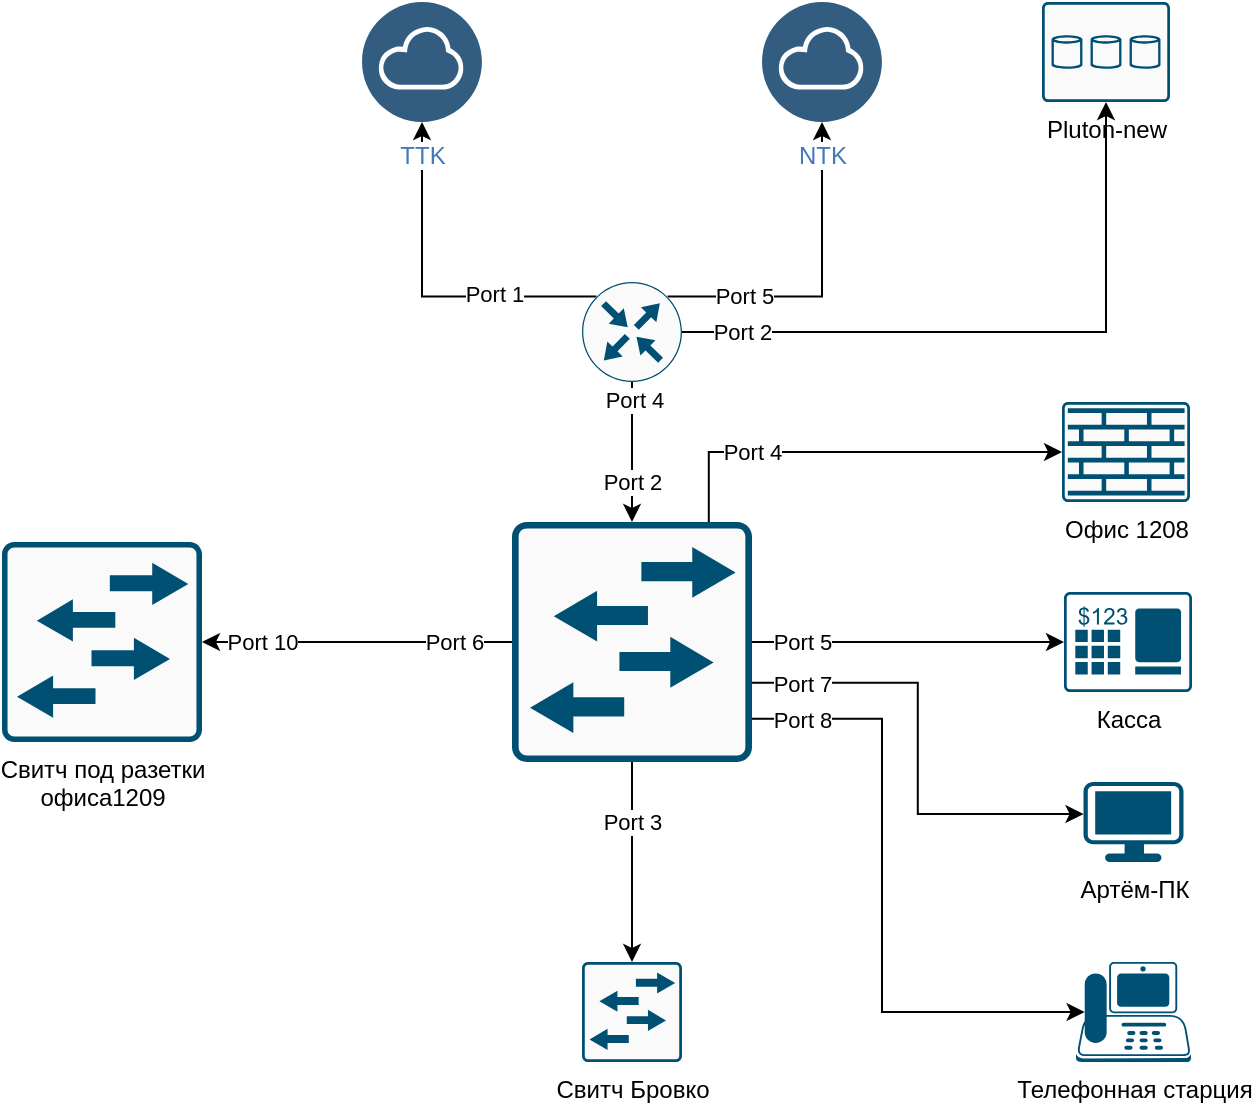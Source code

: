 <mxfile version="22.0.4" type="github">
  <diagram name="Page-1" id="8Esth4RaEAFLG3FMTzXn">
    <mxGraphModel dx="1221" dy="630" grid="1" gridSize="10" guides="1" tooltips="1" connect="1" arrows="1" fold="1" page="1" pageScale="1" pageWidth="1169" pageHeight="827" math="0" shadow="0">
      <root>
        <mxCell id="0" />
        <mxCell id="1" parent="0" />
        <mxCell id="PIDiYUng-bvoLBhdt_yV-9" style="edgeStyle=orthogonalEdgeStyle;rounded=0;orthogonalLoop=1;jettySize=auto;html=1;exitX=0.856;exitY=0.145;exitDx=0;exitDy=0;exitPerimeter=0;entryX=0.5;entryY=1;entryDx=0;entryDy=0;" edge="1" parent="1" source="PIDiYUng-bvoLBhdt_yV-1" target="PIDiYUng-bvoLBhdt_yV-2">
          <mxGeometry relative="1" as="geometry" />
        </mxCell>
        <mxCell id="PIDiYUng-bvoLBhdt_yV-16" value="Port 5" style="edgeLabel;html=1;align=center;verticalAlign=middle;resizable=0;points=[];" vertex="1" connectable="0" parent="PIDiYUng-bvoLBhdt_yV-9">
          <mxGeometry x="-0.593" y="1" relative="1" as="geometry">
            <mxPoint x="4" as="offset" />
          </mxGeometry>
        </mxCell>
        <mxCell id="PIDiYUng-bvoLBhdt_yV-10" style="edgeStyle=orthogonalEdgeStyle;rounded=0;orthogonalLoop=1;jettySize=auto;html=1;exitX=0.145;exitY=0.145;exitDx=0;exitDy=0;exitPerimeter=0;entryX=0.5;entryY=1;entryDx=0;entryDy=0;" edge="1" parent="1" source="PIDiYUng-bvoLBhdt_yV-1" target="PIDiYUng-bvoLBhdt_yV-3">
          <mxGeometry relative="1" as="geometry" />
        </mxCell>
        <mxCell id="PIDiYUng-bvoLBhdt_yV-15" value="Port 1" style="edgeLabel;html=1;align=center;verticalAlign=middle;resizable=0;points=[];" vertex="1" connectable="0" parent="PIDiYUng-bvoLBhdt_yV-10">
          <mxGeometry x="-0.41" y="-2" relative="1" as="geometry">
            <mxPoint as="offset" />
          </mxGeometry>
        </mxCell>
        <mxCell id="PIDiYUng-bvoLBhdt_yV-1" value="" style="sketch=0;points=[[0.5,0,0],[1,0.5,0],[0.5,1,0],[0,0.5,0],[0.145,0.145,0],[0.856,0.145,0],[0.855,0.856,0],[0.145,0.855,0]];verticalLabelPosition=bottom;html=1;verticalAlign=top;aspect=fixed;align=center;pointerEvents=1;shape=mxgraph.cisco19.rect;prIcon=router;fillColor=#FAFAFA;strokeColor=#005073;" vertex="1" parent="1">
          <mxGeometry x="440" y="170" width="50" height="50" as="geometry" />
        </mxCell>
        <mxCell id="PIDiYUng-bvoLBhdt_yV-2" value="NTK&lt;br&gt;" style="image;aspect=fixed;perimeter=ellipsePerimeter;html=1;align=center;shadow=0;dashed=0;fontColor=#4277BB;labelBackgroundColor=default;fontSize=12;spacingTop=3;image=img/lib/ibm/data/cloud.svg;" vertex="1" parent="1">
          <mxGeometry x="530" y="30" width="60" height="60" as="geometry" />
        </mxCell>
        <mxCell id="PIDiYUng-bvoLBhdt_yV-3" value="TTK" style="image;aspect=fixed;perimeter=ellipsePerimeter;html=1;align=center;shadow=0;dashed=0;fontColor=#4277BB;labelBackgroundColor=default;fontSize=12;spacingTop=3;image=img/lib/ibm/data/cloud.svg;" vertex="1" parent="1">
          <mxGeometry x="330" y="30" width="60" height="60" as="geometry" />
        </mxCell>
        <mxCell id="PIDiYUng-bvoLBhdt_yV-12" style="edgeStyle=orthogonalEdgeStyle;rounded=0;orthogonalLoop=1;jettySize=auto;html=1;exitX=1;exitY=0.5;exitDx=0;exitDy=0;exitPerimeter=0;entryX=0.5;entryY=1;entryDx=0;entryDy=0;entryPerimeter=0;" edge="1" parent="1" source="PIDiYUng-bvoLBhdt_yV-1" target="PIDiYUng-bvoLBhdt_yV-11">
          <mxGeometry relative="1" as="geometry" />
        </mxCell>
        <mxCell id="PIDiYUng-bvoLBhdt_yV-14" value="Port 2" style="edgeLabel;html=1;align=center;verticalAlign=middle;resizable=0;points=[];" vertex="1" connectable="0" parent="PIDiYUng-bvoLBhdt_yV-12">
          <mxGeometry x="-0.827" relative="1" as="geometry">
            <mxPoint x="1" as="offset" />
          </mxGeometry>
        </mxCell>
        <mxCell id="PIDiYUng-bvoLBhdt_yV-11" value="Pluton-new" style="sketch=0;points=[[0.015,0.015,0],[0.985,0.015,0],[0.985,0.985,0],[0.015,0.985,0],[0.25,0,0],[0.5,0,0],[0.75,0,0],[1,0.25,0],[1,0.5,0],[1,0.75,0],[0.75,1,0],[0.5,1,0],[0.25,1,0],[0,0.75,0],[0,0.5,0],[0,0.25,0]];verticalLabelPosition=bottom;html=1;verticalAlign=top;aspect=fixed;align=center;pointerEvents=1;shape=mxgraph.cisco19.rect;prIcon=storage;fillColor=#FAFAFA;strokeColor=#005073;" vertex="1" parent="1">
          <mxGeometry x="670" y="30" width="64" height="50" as="geometry" />
        </mxCell>
        <mxCell id="PIDiYUng-bvoLBhdt_yV-13" value="" style="sketch=0;points=[[0,0.17,0,0,0],[0,0.33,0,0,0],[0,0.5,0,0,0],[0,0.67,0,0,0],[0,0.82,0,0,0],[0.015,0.015,0,0,0],[0.015,0.985,0,0,0],[0.17,0,0,0,0],[0.17,1,0,0,0],[0.33,0,0,0,0],[0.33,1,0,0,0],[0.5,0,0,0,0],[0.5,1,0,0,0],[0.67,0,0,0,0],[0.67,1,0,0,0],[0.82,0,0,0,0],[0.82,1,0,0,0],[0.985,0.015,0,0,0],[0.985,0.985,0,0,0],[1,0.17,0,0,0],[1,0.33,0,0,0],[1,0.5,0,0,0],[1,0.67,0,0,0],[1,0.82,0,0,0]];verticalLabelPosition=bottom;html=1;verticalAlign=top;aspect=fixed;align=center;pointerEvents=1;shape=mxgraph.cisco19.rect;prIcon=l2_switch;fillColor=#FAFAFA;strokeColor=#005073;" vertex="1" parent="1">
          <mxGeometry x="405" y="290" width="120" height="120" as="geometry" />
        </mxCell>
        <mxCell id="PIDiYUng-bvoLBhdt_yV-17" style="edgeStyle=orthogonalEdgeStyle;rounded=0;orthogonalLoop=1;jettySize=auto;html=1;exitX=0.5;exitY=1;exitDx=0;exitDy=0;exitPerimeter=0;entryX=0.5;entryY=0;entryDx=0;entryDy=0;entryPerimeter=0;" edge="1" parent="1" source="PIDiYUng-bvoLBhdt_yV-1" target="PIDiYUng-bvoLBhdt_yV-13">
          <mxGeometry relative="1" as="geometry" />
        </mxCell>
        <mxCell id="PIDiYUng-bvoLBhdt_yV-18" value="Port 4" style="edgeLabel;html=1;align=center;verticalAlign=middle;resizable=0;points=[];" vertex="1" connectable="0" parent="PIDiYUng-bvoLBhdt_yV-17">
          <mxGeometry x="-0.737" y="1" relative="1" as="geometry">
            <mxPoint as="offset" />
          </mxGeometry>
        </mxCell>
        <mxCell id="PIDiYUng-bvoLBhdt_yV-19" value="Port 2" style="edgeLabel;html=1;align=center;verticalAlign=middle;resizable=0;points=[];" vertex="1" connectable="0" parent="PIDiYUng-bvoLBhdt_yV-17">
          <mxGeometry x="0.6" y="1" relative="1" as="geometry">
            <mxPoint x="-1" y="-6" as="offset" />
          </mxGeometry>
        </mxCell>
        <mxCell id="PIDiYUng-bvoLBhdt_yV-20" value="Офис 1208" style="sketch=0;points=[[0.015,0.015,0],[0.985,0.015,0],[0.985,0.985,0],[0.015,0.985,0],[0.25,0,0],[0.5,0,0],[0.75,0,0],[1,0.25,0],[1,0.5,0],[1,0.75,0],[0.75,1,0],[0.5,1,0],[0.25,1,0],[0,0.75,0],[0,0.5,0],[0,0.25,0]];verticalLabelPosition=bottom;html=1;verticalAlign=top;aspect=fixed;align=center;pointerEvents=1;shape=mxgraph.cisco19.rect;prIcon=firewall;fillColor=#FAFAFA;strokeColor=#005073;" vertex="1" parent="1">
          <mxGeometry x="680" y="230" width="64" height="50" as="geometry" />
        </mxCell>
        <mxCell id="PIDiYUng-bvoLBhdt_yV-25" style="edgeStyle=orthogonalEdgeStyle;rounded=0;orthogonalLoop=1;jettySize=auto;html=1;exitX=0.82;exitY=0;exitDx=0;exitDy=0;exitPerimeter=0;entryX=0;entryY=0.5;entryDx=0;entryDy=0;entryPerimeter=0;" edge="1" parent="1" source="PIDiYUng-bvoLBhdt_yV-13" target="PIDiYUng-bvoLBhdt_yV-20">
          <mxGeometry relative="1" as="geometry" />
        </mxCell>
        <mxCell id="PIDiYUng-bvoLBhdt_yV-26" value="Port 4" style="edgeLabel;html=1;align=center;verticalAlign=middle;resizable=0;points=[];" vertex="1" connectable="0" parent="PIDiYUng-bvoLBhdt_yV-25">
          <mxGeometry x="-0.542" y="1" relative="1" as="geometry">
            <mxPoint x="8" y="1" as="offset" />
          </mxGeometry>
        </mxCell>
        <mxCell id="PIDiYUng-bvoLBhdt_yV-27" value="Телефонная старция" style="points=[[0.59,0,0],[0.87,0.015,0],[0.88,0.3,0],[0.99,0.99,0],[0.5,1,0],[0.01,0.99,0],[0.075,0.5,0],[0.17,0.115,0]];verticalLabelPosition=bottom;sketch=0;html=1;verticalAlign=top;aspect=fixed;align=center;pointerEvents=1;shape=mxgraph.cisco19.ip_phone;fillColor=#005073;strokeColor=none;" vertex="1" parent="1">
          <mxGeometry x="687" y="510" width="57.5" height="50" as="geometry" />
        </mxCell>
        <mxCell id="PIDiYUng-bvoLBhdt_yV-28" value="Артём-ПК" style="points=[[0.03,0.03,0],[0.5,0,0],[0.97,0.03,0],[1,0.4,0],[0.97,0.745,0],[0.5,1,0],[0.03,0.745,0],[0,0.4,0]];verticalLabelPosition=bottom;sketch=0;html=1;verticalAlign=top;aspect=fixed;align=center;pointerEvents=1;shape=mxgraph.cisco19.workstation;fillColor=#005073;strokeColor=none;" vertex="1" parent="1">
          <mxGeometry x="690.75" y="420" width="50" height="40" as="geometry" />
        </mxCell>
        <mxCell id="PIDiYUng-bvoLBhdt_yV-29" style="edgeStyle=orthogonalEdgeStyle;rounded=0;orthogonalLoop=1;jettySize=auto;html=1;exitX=1;exitY=0.67;exitDx=0;exitDy=0;exitPerimeter=0;entryX=0;entryY=0.4;entryDx=0;entryDy=0;entryPerimeter=0;" edge="1" parent="1" source="PIDiYUng-bvoLBhdt_yV-13" target="PIDiYUng-bvoLBhdt_yV-28">
          <mxGeometry relative="1" as="geometry" />
        </mxCell>
        <mxCell id="PIDiYUng-bvoLBhdt_yV-30" value="Port 7" style="edgeLabel;html=1;align=center;verticalAlign=middle;resizable=0;points=[];" vertex="1" connectable="0" parent="PIDiYUng-bvoLBhdt_yV-29">
          <mxGeometry x="-0.704" y="-2" relative="1" as="geometry">
            <mxPoint x="-9" y="-2" as="offset" />
          </mxGeometry>
        </mxCell>
        <mxCell id="PIDiYUng-bvoLBhdt_yV-31" style="edgeStyle=orthogonalEdgeStyle;rounded=0;orthogonalLoop=1;jettySize=auto;html=1;exitX=1;exitY=0.82;exitDx=0;exitDy=0;exitPerimeter=0;entryX=0.075;entryY=0.5;entryDx=0;entryDy=0;entryPerimeter=0;" edge="1" parent="1" source="PIDiYUng-bvoLBhdt_yV-13" target="PIDiYUng-bvoLBhdt_yV-27">
          <mxGeometry relative="1" as="geometry">
            <Array as="points">
              <mxPoint x="590" y="388" />
              <mxPoint x="590" y="535" />
            </Array>
          </mxGeometry>
        </mxCell>
        <mxCell id="PIDiYUng-bvoLBhdt_yV-32" value="Port 8" style="edgeLabel;html=1;align=center;verticalAlign=middle;resizable=0;points=[];" vertex="1" connectable="0" parent="PIDiYUng-bvoLBhdt_yV-31">
          <mxGeometry x="-0.888" relative="1" as="geometry">
            <mxPoint x="7" as="offset" />
          </mxGeometry>
        </mxCell>
        <mxCell id="PIDiYUng-bvoLBhdt_yV-33" value="Касса" style="sketch=0;points=[[0.015,0.015,0],[0.985,0.015,0],[0.985,0.985,0],[0.015,0.985,0],[0.25,0,0],[0.5,0,0],[0.75,0,0],[1,0.25,0],[1,0.5,0],[1,0.75,0],[0.75,1,0],[0.5,1,0],[0.25,1,0],[0,0.75,0],[0,0.5,0],[0,0.25,0]];verticalLabelPosition=bottom;html=1;verticalAlign=top;aspect=fixed;align=center;pointerEvents=1;shape=mxgraph.cisco19.pos;fillColor=#005073;strokeColor=none;" vertex="1" parent="1">
          <mxGeometry x="681" y="325" width="64" height="50" as="geometry" />
        </mxCell>
        <mxCell id="PIDiYUng-bvoLBhdt_yV-34" style="edgeStyle=orthogonalEdgeStyle;rounded=0;orthogonalLoop=1;jettySize=auto;html=1;exitX=1;exitY=0.5;exitDx=0;exitDy=0;exitPerimeter=0;entryX=0;entryY=0.5;entryDx=0;entryDy=0;entryPerimeter=0;" edge="1" parent="1" source="PIDiYUng-bvoLBhdt_yV-13" target="PIDiYUng-bvoLBhdt_yV-33">
          <mxGeometry relative="1" as="geometry" />
        </mxCell>
        <mxCell id="PIDiYUng-bvoLBhdt_yV-35" value="Port 5" style="edgeLabel;html=1;align=center;verticalAlign=middle;resizable=0;points=[];" vertex="1" connectable="0" parent="PIDiYUng-bvoLBhdt_yV-34">
          <mxGeometry x="-0.743" y="-1" relative="1" as="geometry">
            <mxPoint x="5" y="-1" as="offset" />
          </mxGeometry>
        </mxCell>
        <mxCell id="PIDiYUng-bvoLBhdt_yV-36" value="Свитч Бровко" style="sketch=0;points=[[0.015,0.015,0],[0.985,0.015,0],[0.985,0.985,0],[0.015,0.985,0],[0.25,0,0],[0.5,0,0],[0.75,0,0],[1,0.25,0],[1,0.5,0],[1,0.75,0],[0.75,1,0],[0.5,1,0],[0.25,1,0],[0,0.75,0],[0,0.5,0],[0,0.25,0]];verticalLabelPosition=bottom;html=1;verticalAlign=top;aspect=fixed;align=center;pointerEvents=1;shape=mxgraph.cisco19.rect;prIcon=l2_switch;fillColor=#FAFAFA;strokeColor=#005073;" vertex="1" parent="1">
          <mxGeometry x="440" y="510" width="50" height="50" as="geometry" />
        </mxCell>
        <mxCell id="PIDiYUng-bvoLBhdt_yV-37" style="edgeStyle=orthogonalEdgeStyle;rounded=0;orthogonalLoop=1;jettySize=auto;html=1;exitX=0.5;exitY=1;exitDx=0;exitDy=0;exitPerimeter=0;entryX=0.5;entryY=0;entryDx=0;entryDy=0;entryPerimeter=0;" edge="1" parent="1" source="PIDiYUng-bvoLBhdt_yV-13" target="PIDiYUng-bvoLBhdt_yV-36">
          <mxGeometry relative="1" as="geometry" />
        </mxCell>
        <mxCell id="PIDiYUng-bvoLBhdt_yV-38" value="Port 3" style="edgeLabel;html=1;align=center;verticalAlign=middle;resizable=0;points=[];" vertex="1" connectable="0" parent="PIDiYUng-bvoLBhdt_yV-37">
          <mxGeometry x="-0.409" relative="1" as="geometry">
            <mxPoint as="offset" />
          </mxGeometry>
        </mxCell>
        <mxCell id="PIDiYUng-bvoLBhdt_yV-39" value="Свитч под разетки &lt;br&gt;офиса1209" style="sketch=0;points=[[0.015,0.015,0],[0.985,0.015,0],[0.985,0.985,0],[0.015,0.985,0],[0.25,0,0],[0.5,0,0],[0.75,0,0],[1,0.25,0],[1,0.5,0],[1,0.75,0],[0.75,1,0],[0.5,1,0],[0.25,1,0],[0,0.75,0],[0,0.5,0],[0,0.25,0]];verticalLabelPosition=bottom;html=1;verticalAlign=top;aspect=fixed;align=center;pointerEvents=1;shape=mxgraph.cisco19.rect;prIcon=l2_switch;fillColor=#FAFAFA;strokeColor=#005073;" vertex="1" parent="1">
          <mxGeometry x="150" y="300" width="100" height="100" as="geometry" />
        </mxCell>
        <mxCell id="PIDiYUng-bvoLBhdt_yV-40" style="edgeStyle=orthogonalEdgeStyle;rounded=0;orthogonalLoop=1;jettySize=auto;html=1;exitX=0;exitY=0.5;exitDx=0;exitDy=0;exitPerimeter=0;entryX=1;entryY=0.5;entryDx=0;entryDy=0;entryPerimeter=0;" edge="1" parent="1" source="PIDiYUng-bvoLBhdt_yV-13" target="PIDiYUng-bvoLBhdt_yV-39">
          <mxGeometry relative="1" as="geometry" />
        </mxCell>
        <mxCell id="PIDiYUng-bvoLBhdt_yV-41" value="Port 6" style="edgeLabel;html=1;align=center;verticalAlign=middle;resizable=0;points=[];" vertex="1" connectable="0" parent="PIDiYUng-bvoLBhdt_yV-40">
          <mxGeometry x="-0.617" y="-3" relative="1" as="geometry">
            <mxPoint y="3" as="offset" />
          </mxGeometry>
        </mxCell>
        <mxCell id="PIDiYUng-bvoLBhdt_yV-42" value="Port 10" style="edgeLabel;html=1;align=center;verticalAlign=middle;resizable=0;points=[];" vertex="1" connectable="0" parent="PIDiYUng-bvoLBhdt_yV-40">
          <mxGeometry x="0.704" y="3" relative="1" as="geometry">
            <mxPoint x="7" y="-3" as="offset" />
          </mxGeometry>
        </mxCell>
      </root>
    </mxGraphModel>
  </diagram>
</mxfile>
